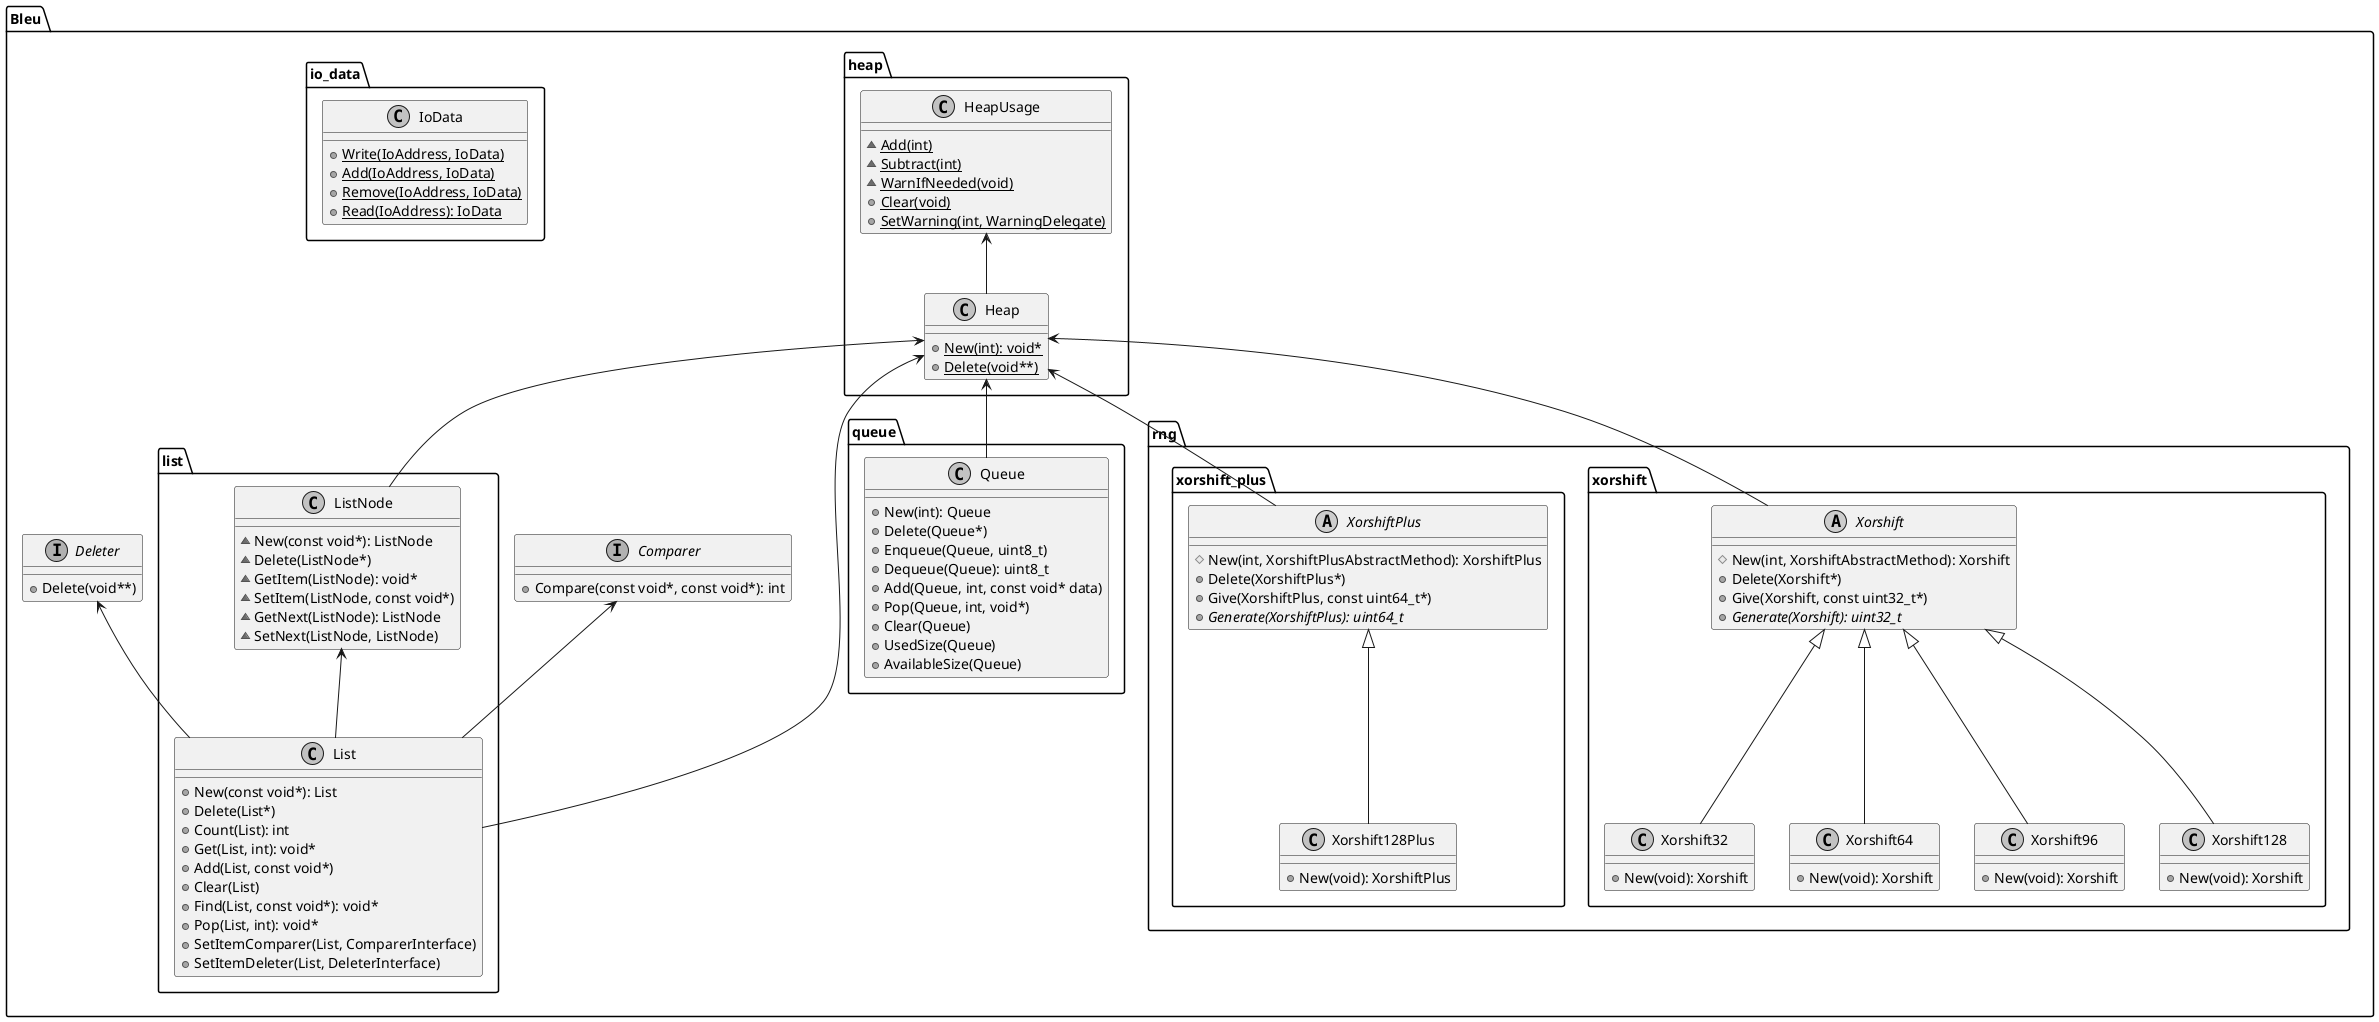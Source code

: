 ﻿
@startuml class_diagram
skinparam {
    defaultFontName Ricty Diminished
    monochrome true
}

package Bleu {
    folder heap {
        class Heap {
            + {static} New(int): void*
            + {static} Delete(void**)
        }
        class HeapUsage {
            ~ {static} Add(int)
            ~ {static} Subtract(int)
            ~ {static} WarnIfNeeded(void)
            + {static} Clear(void)
            + {static} SetWarning(int, WarningDelegate)
        }
    }
    folder io_data {
        class IoData {
            + {static} Write(IoAddress, IoData)
            + {static} Add(IoAddress, IoData)
            + {static} Remove(IoAddress, IoData)
            + {static} Read(IoAddress): IoData
        }
    }
    folder list {
        class ListNode {
            ~ New(const void*): ListNode
            ~ Delete(ListNode*)
            ~ GetItem(ListNode): void*
            ~ SetItem(ListNode, const void*)
            ~ GetNext(ListNode): ListNode
            ~ SetNext(ListNode, ListNode)
        }
        class List {
            + New(const void*): List
            + Delete(List*)
            + Count(List): int
            + Get(List, int): void*
            + Add(List, const void*)
            + Clear(List)
            + Find(List, const void*): void*
            + Pop(List, int): void*
            + SetItemComparer(List, ComparerInterface)
            + SetItemDeleter(List, DeleterInterface)
        }
    }
    interface Comparer {
        + Compare(const void*, const void*): int
    }
    interface Deleter {
        + Delete(void**)
    }
    folder queue {
        class Queue {
            + New(int): Queue
            + Delete(Queue*)
            + Enqueue(Queue, uint8_t)
            + Dequeue(Queue): uint8_t
            + Add(Queue, int, const void* data)
            + Pop(Queue, int, void*)
            + Clear(Queue)
            + UsedSize(Queue)
            + AvailableSize(Queue)
        }
    }
    folder rng {
        folder xorshift {
            abstract Xorshift {
                # New(int, XorshiftAbstractMethod): Xorshift
                + Delete(Xorshift*)
                + Give(Xorshift, const uint32_t*)
                + {abstract} Generate(Xorshift): uint32_t
            }
            class Xorshift32 {
                + New(void): Xorshift
            }
            class Xorshift64 {
                + New(void): Xorshift
            }
            class Xorshift96 {
                + New(void): Xorshift
            }
            class Xorshift128 {
                + New(void): Xorshift
            }
        }
        folder xorshift_plus {
            abstract XorshiftPlus {
                # New(int, XorshiftPlusAbstractMethod): XorshiftPlus
                + Delete(XorshiftPlus*)
                + Give(XorshiftPlus, const uint64_t*)
                + {abstract} Generate(XorshiftPlus): uint64_t
            }
            class Xorshift128Plus {
                + New(void): XorshiftPlus
            }
        }
    }

    HeapUsage <-- Heap
    Heap <-- ListNode
    Heap <-- List
    ListNode <-- List
    Comparer <-- List
    Deleter <-- List
    Heap <-- Queue
    Heap <-- Xorshift
    Xorshift <|-- Xorshift32
    Xorshift <|-- Xorshift64
    Xorshift <|-- Xorshift96
    Xorshift <|-- Xorshift128
    Heap <-- XorshiftPlus
    XorshiftPlus <|-- Xorshift128Plus
}
@enduml
